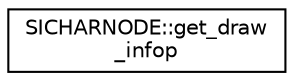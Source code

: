 digraph "Graphical Class Hierarchy"
{
  edge [fontname="Helvetica",fontsize="10",labelfontname="Helvetica",labelfontsize="10"];
  node [fontname="Helvetica",fontsize="10",shape=record];
  rankdir="LR";
  Node0 [label="SICHARNODE::get_draw\l_infop",height=0.2,width=0.4,color="black", fillcolor="white", style="filled",URL="$interface_s_i_c_h_a_r_n_o_d_e_1_1get__draw__infop.html"];
}

